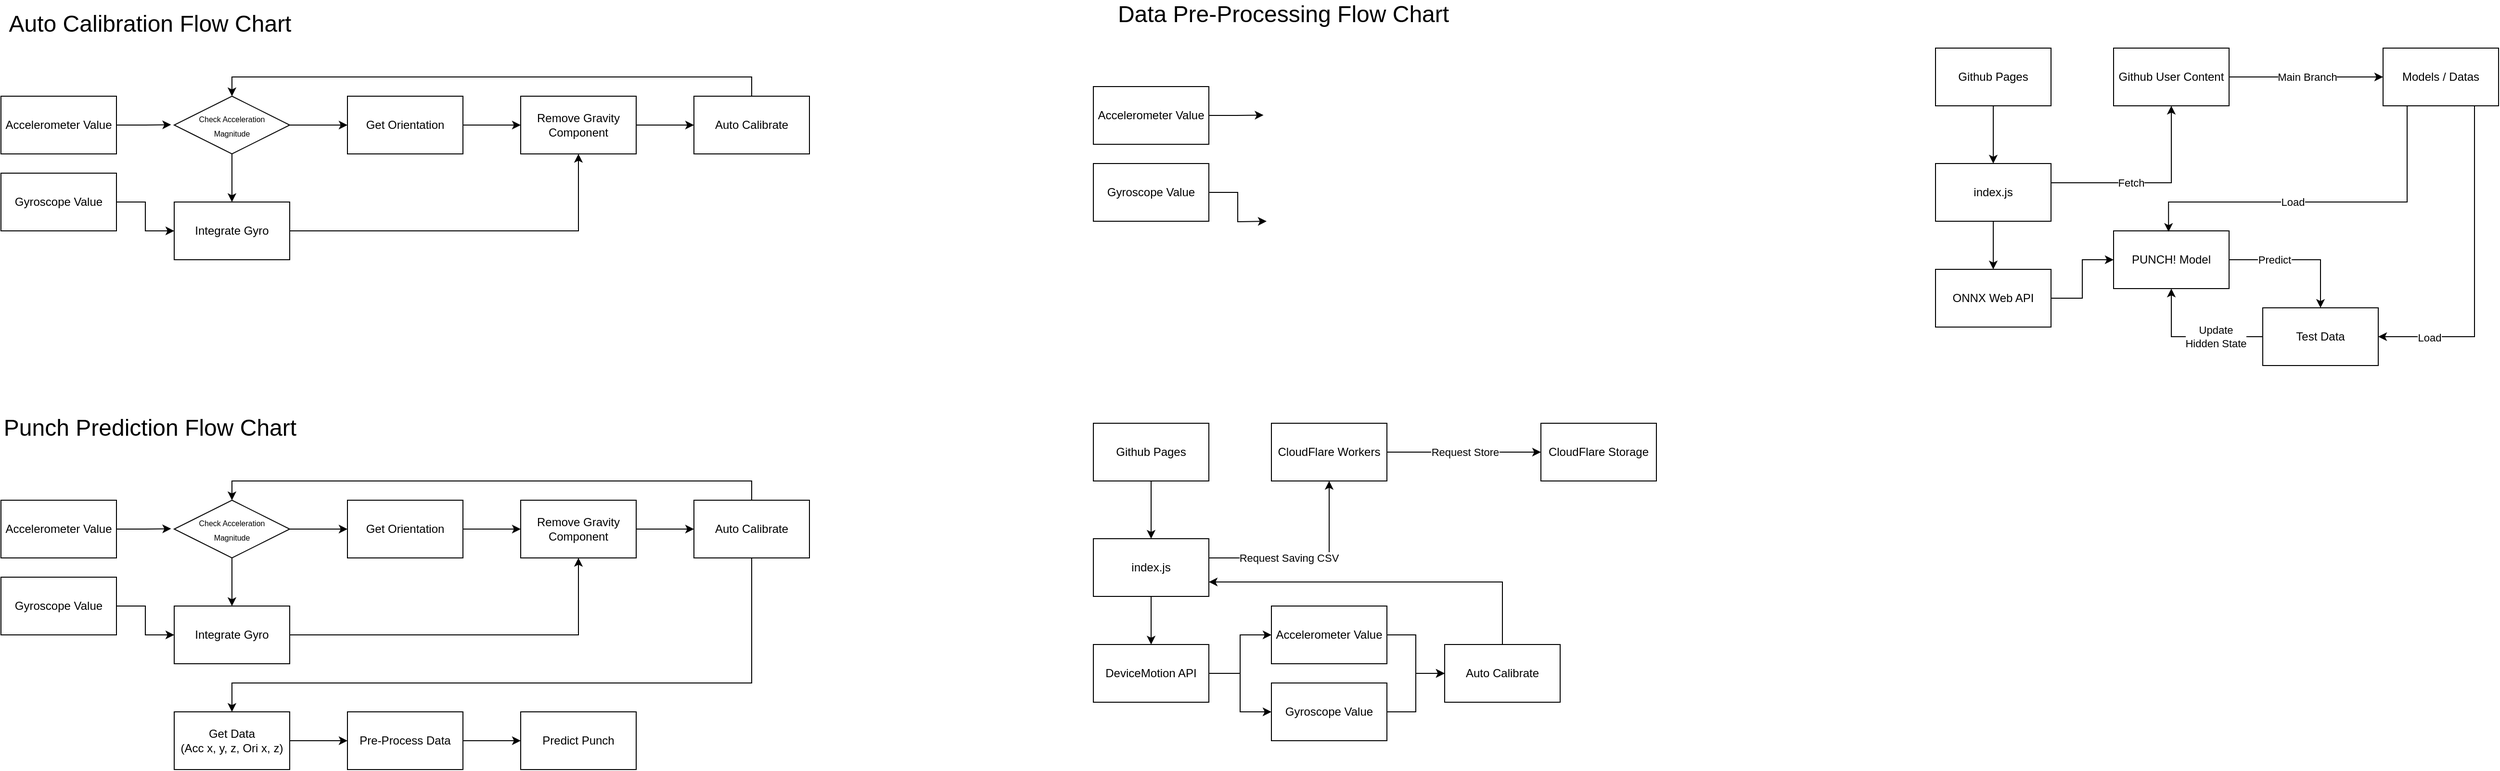 <mxfile version="28.0.5">
  <diagram name="Page-1" id="4Ya3CVwk4Xb4hQ0CewIx">
    <mxGraphModel dx="1420" dy="945" grid="1" gridSize="10" guides="1" tooltips="1" connect="1" arrows="1" fold="1" page="1" pageScale="1" pageWidth="850" pageHeight="1100" math="0" shadow="0">
      <root>
        <mxCell id="0" />
        <mxCell id="1" parent="0" />
        <mxCell id="fEb0nm3sv9qReL1rJcZl-20" value="Accelerometer Value" style="rounded=0;whiteSpace=wrap;html=1;" parent="1" vertex="1">
          <mxGeometry x="140" y="720" width="120" height="60" as="geometry" />
        </mxCell>
        <mxCell id="fEb0nm3sv9qReL1rJcZl-21" style="edgeStyle=orthogonalEdgeStyle;rounded=0;orthogonalLoop=1;jettySize=auto;html=1;entryX=0;entryY=0.5;entryDx=0;entryDy=0;" parent="1" source="fEb0nm3sv9qReL1rJcZl-22" target="fEb0nm3sv9qReL1rJcZl-26" edge="1">
          <mxGeometry relative="1" as="geometry" />
        </mxCell>
        <mxCell id="fEb0nm3sv9qReL1rJcZl-22" value="Gyroscope Value" style="rounded=0;whiteSpace=wrap;html=1;" parent="1" vertex="1">
          <mxGeometry x="140" y="800" width="120" height="60" as="geometry" />
        </mxCell>
        <mxCell id="fEb0nm3sv9qReL1rJcZl-23" style="edgeStyle=orthogonalEdgeStyle;rounded=0;orthogonalLoop=1;jettySize=auto;html=1;entryX=0;entryY=0.5;entryDx=0;entryDy=0;" parent="1" source="fEb0nm3sv9qReL1rJcZl-24" target="fEb0nm3sv9qReL1rJcZl-32" edge="1">
          <mxGeometry relative="1" as="geometry" />
        </mxCell>
        <mxCell id="fEb0nm3sv9qReL1rJcZl-24" value="Get Orientation" style="rounded=0;whiteSpace=wrap;html=1;" parent="1" vertex="1">
          <mxGeometry x="500" y="720" width="120" height="60" as="geometry" />
        </mxCell>
        <mxCell id="fEb0nm3sv9qReL1rJcZl-25" style="edgeStyle=orthogonalEdgeStyle;rounded=0;orthogonalLoop=1;jettySize=auto;html=1;entryX=0.5;entryY=1;entryDx=0;entryDy=0;" parent="1" source="fEb0nm3sv9qReL1rJcZl-26" target="fEb0nm3sv9qReL1rJcZl-32" edge="1">
          <mxGeometry relative="1" as="geometry" />
        </mxCell>
        <mxCell id="fEb0nm3sv9qReL1rJcZl-26" value="Integrate Gyro" style="rounded=0;whiteSpace=wrap;html=1;" parent="1" vertex="1">
          <mxGeometry x="320" y="830" width="120" height="60" as="geometry" />
        </mxCell>
        <mxCell id="fEb0nm3sv9qReL1rJcZl-27" style="edgeStyle=orthogonalEdgeStyle;rounded=0;orthogonalLoop=1;jettySize=auto;html=1;entryX=0;entryY=0.5;entryDx=0;entryDy=0;" parent="1" source="fEb0nm3sv9qReL1rJcZl-29" target="fEb0nm3sv9qReL1rJcZl-24" edge="1">
          <mxGeometry relative="1" as="geometry" />
        </mxCell>
        <mxCell id="fEb0nm3sv9qReL1rJcZl-28" style="edgeStyle=orthogonalEdgeStyle;rounded=0;orthogonalLoop=1;jettySize=auto;html=1;entryX=0.5;entryY=0;entryDx=0;entryDy=0;" parent="1" source="fEb0nm3sv9qReL1rJcZl-29" target="fEb0nm3sv9qReL1rJcZl-26" edge="1">
          <mxGeometry relative="1" as="geometry" />
        </mxCell>
        <mxCell id="fEb0nm3sv9qReL1rJcZl-29" value="&lt;font style=&quot;font-size: 8px;&quot;&gt;Check Acceleration&lt;/font&gt;&lt;div&gt;&lt;font style=&quot;font-size: 8px;&quot;&gt;Magnitude&lt;/font&gt;&lt;/div&gt;" style="rhombus;whiteSpace=wrap;html=1;" parent="1" vertex="1">
          <mxGeometry x="320" y="720" width="120" height="60" as="geometry" />
        </mxCell>
        <mxCell id="fEb0nm3sv9qReL1rJcZl-30" style="edgeStyle=orthogonalEdgeStyle;rounded=0;orthogonalLoop=1;jettySize=auto;html=1;entryX=-0.027;entryY=0.494;entryDx=0;entryDy=0;entryPerimeter=0;" parent="1" source="fEb0nm3sv9qReL1rJcZl-20" target="fEb0nm3sv9qReL1rJcZl-29" edge="1">
          <mxGeometry relative="1" as="geometry" />
        </mxCell>
        <mxCell id="fEb0nm3sv9qReL1rJcZl-31" style="edgeStyle=orthogonalEdgeStyle;rounded=0;orthogonalLoop=1;jettySize=auto;html=1;entryX=0;entryY=0.5;entryDx=0;entryDy=0;" parent="1" source="fEb0nm3sv9qReL1rJcZl-32" target="fEb0nm3sv9qReL1rJcZl-34" edge="1">
          <mxGeometry relative="1" as="geometry" />
        </mxCell>
        <mxCell id="fEb0nm3sv9qReL1rJcZl-32" value="Remove Gravity&lt;div&gt;Component&lt;/div&gt;" style="rounded=0;whiteSpace=wrap;html=1;" parent="1" vertex="1">
          <mxGeometry x="680" y="720" width="120" height="60" as="geometry" />
        </mxCell>
        <mxCell id="fEb0nm3sv9qReL1rJcZl-33" style="edgeStyle=orthogonalEdgeStyle;rounded=0;orthogonalLoop=1;jettySize=auto;html=1;entryX=0.5;entryY=0;entryDx=0;entryDy=0;" parent="1" source="fEb0nm3sv9qReL1rJcZl-34" target="fEb0nm3sv9qReL1rJcZl-29" edge="1">
          <mxGeometry relative="1" as="geometry">
            <Array as="points">
              <mxPoint x="920" y="700" />
              <mxPoint x="380" y="700" />
            </Array>
          </mxGeometry>
        </mxCell>
        <mxCell id="fEb0nm3sv9qReL1rJcZl-38" style="edgeStyle=orthogonalEdgeStyle;rounded=0;orthogonalLoop=1;jettySize=auto;html=1;entryX=0.5;entryY=0;entryDx=0;entryDy=0;" parent="1" source="fEb0nm3sv9qReL1rJcZl-34" target="fEb0nm3sv9qReL1rJcZl-37" edge="1">
          <mxGeometry relative="1" as="geometry">
            <Array as="points">
              <mxPoint x="920" y="910" />
              <mxPoint x="380" y="910" />
            </Array>
          </mxGeometry>
        </mxCell>
        <mxCell id="fEb0nm3sv9qReL1rJcZl-34" value="Auto Calibrate" style="rounded=0;whiteSpace=wrap;html=1;" parent="1" vertex="1">
          <mxGeometry x="860" y="720" width="120" height="60" as="geometry" />
        </mxCell>
        <mxCell id="fEb0nm3sv9qReL1rJcZl-35" value="&lt;font style=&quot;font-size: 24px;&quot;&gt;Auto Calibration Flow Chart&lt;/font&gt;" style="text;html=1;align=center;verticalAlign=middle;whiteSpace=wrap;rounded=0;" parent="1" vertex="1">
          <mxGeometry x="140" y="210" width="310" height="30" as="geometry" />
        </mxCell>
        <mxCell id="fEb0nm3sv9qReL1rJcZl-36" value="&lt;span style=&quot;font-size: 24px;&quot;&gt;Punch Prediction Flow Chart&lt;/span&gt;" style="text;html=1;align=center;verticalAlign=middle;whiteSpace=wrap;rounded=0;" parent="1" vertex="1">
          <mxGeometry x="140" y="630" width="310" height="30" as="geometry" />
        </mxCell>
        <mxCell id="fEb0nm3sv9qReL1rJcZl-42" style="edgeStyle=orthogonalEdgeStyle;rounded=0;orthogonalLoop=1;jettySize=auto;html=1;" parent="1" source="fEb0nm3sv9qReL1rJcZl-37" target="fEb0nm3sv9qReL1rJcZl-39" edge="1">
          <mxGeometry relative="1" as="geometry" />
        </mxCell>
        <mxCell id="fEb0nm3sv9qReL1rJcZl-37" value="Get Data&lt;div&gt;(Acc x, y, z, Ori x, z)&lt;/div&gt;" style="rounded=0;whiteSpace=wrap;html=1;" parent="1" vertex="1">
          <mxGeometry x="320" y="940" width="120" height="60" as="geometry" />
        </mxCell>
        <mxCell id="fEb0nm3sv9qReL1rJcZl-44" style="edgeStyle=orthogonalEdgeStyle;rounded=0;orthogonalLoop=1;jettySize=auto;html=1;entryX=0;entryY=0.5;entryDx=0;entryDy=0;" parent="1" source="fEb0nm3sv9qReL1rJcZl-39" target="fEb0nm3sv9qReL1rJcZl-43" edge="1">
          <mxGeometry relative="1" as="geometry" />
        </mxCell>
        <mxCell id="fEb0nm3sv9qReL1rJcZl-39" value="Pre-Process Data" style="rounded=0;whiteSpace=wrap;html=1;" parent="1" vertex="1">
          <mxGeometry x="500" y="940" width="120" height="60" as="geometry" />
        </mxCell>
        <mxCell id="fEb0nm3sv9qReL1rJcZl-43" value="Predict Punch" style="rounded=0;whiteSpace=wrap;html=1;" parent="1" vertex="1">
          <mxGeometry x="680" y="940" width="120" height="60" as="geometry" />
        </mxCell>
        <mxCell id="fEb0nm3sv9qReL1rJcZl-45" value="Accelerometer Value" style="rounded=0;whiteSpace=wrap;html=1;" parent="1" vertex="1">
          <mxGeometry x="1275" y="290" width="120" height="60" as="geometry" />
        </mxCell>
        <mxCell id="fEb0nm3sv9qReL1rJcZl-46" style="edgeStyle=orthogonalEdgeStyle;rounded=0;orthogonalLoop=1;jettySize=auto;html=1;entryX=0;entryY=0.5;entryDx=0;entryDy=0;" parent="1" source="fEb0nm3sv9qReL1rJcZl-47" edge="1">
          <mxGeometry relative="1" as="geometry">
            <mxPoint x="1455" y="430" as="targetPoint" />
          </mxGeometry>
        </mxCell>
        <mxCell id="fEb0nm3sv9qReL1rJcZl-47" value="Gyroscope Value" style="rounded=0;whiteSpace=wrap;html=1;" parent="1" vertex="1">
          <mxGeometry x="1275" y="370" width="120" height="60" as="geometry" />
        </mxCell>
        <mxCell id="fEb0nm3sv9qReL1rJcZl-55" style="edgeStyle=orthogonalEdgeStyle;rounded=0;orthogonalLoop=1;jettySize=auto;html=1;entryX=-0.027;entryY=0.494;entryDx=0;entryDy=0;entryPerimeter=0;" parent="1" source="fEb0nm3sv9qReL1rJcZl-45" edge="1">
          <mxGeometry relative="1" as="geometry">
            <mxPoint x="1451.76" y="319.64" as="targetPoint" />
          </mxGeometry>
        </mxCell>
        <mxCell id="fEb0nm3sv9qReL1rJcZl-60" value="&lt;span style=&quot;font-size: 24px;&quot;&gt;Data Pre-Processing Flow Chart&lt;/span&gt;" style="text;html=1;align=center;verticalAlign=middle;whiteSpace=wrap;rounded=0;" parent="1" vertex="1">
          <mxGeometry x="1275" y="200" width="395" height="30" as="geometry" />
        </mxCell>
        <mxCell id="rtPLiMv88AhQwTLs8oYb-1" value="" style="group" vertex="1" connectable="0" parent="1">
          <mxGeometry x="140" y="280" width="840" height="190" as="geometry" />
        </mxCell>
        <mxCell id="fEb0nm3sv9qReL1rJcZl-1" value="Accelerometer Value" style="rounded=0;whiteSpace=wrap;html=1;" parent="rtPLiMv88AhQwTLs8oYb-1" vertex="1">
          <mxGeometry y="20" width="120" height="60" as="geometry" />
        </mxCell>
        <mxCell id="fEb0nm3sv9qReL1rJcZl-14" style="edgeStyle=orthogonalEdgeStyle;rounded=0;orthogonalLoop=1;jettySize=auto;html=1;entryX=0;entryY=0.5;entryDx=0;entryDy=0;" parent="rtPLiMv88AhQwTLs8oYb-1" source="fEb0nm3sv9qReL1rJcZl-2" target="fEb0nm3sv9qReL1rJcZl-4" edge="1">
          <mxGeometry relative="1" as="geometry" />
        </mxCell>
        <mxCell id="fEb0nm3sv9qReL1rJcZl-2" value="Gyroscope Value" style="rounded=0;whiteSpace=wrap;html=1;" parent="rtPLiMv88AhQwTLs8oYb-1" vertex="1">
          <mxGeometry y="100" width="120" height="60" as="geometry" />
        </mxCell>
        <mxCell id="fEb0nm3sv9qReL1rJcZl-11" style="edgeStyle=orthogonalEdgeStyle;rounded=0;orthogonalLoop=1;jettySize=auto;html=1;entryX=0;entryY=0.5;entryDx=0;entryDy=0;" parent="rtPLiMv88AhQwTLs8oYb-1" source="fEb0nm3sv9qReL1rJcZl-3" target="fEb0nm3sv9qReL1rJcZl-10" edge="1">
          <mxGeometry relative="1" as="geometry" />
        </mxCell>
        <mxCell id="fEb0nm3sv9qReL1rJcZl-3" value="Get Orientation" style="rounded=0;whiteSpace=wrap;html=1;" parent="rtPLiMv88AhQwTLs8oYb-1" vertex="1">
          <mxGeometry x="360" y="20" width="120" height="60" as="geometry" />
        </mxCell>
        <mxCell id="fEb0nm3sv9qReL1rJcZl-19" style="edgeStyle=orthogonalEdgeStyle;rounded=0;orthogonalLoop=1;jettySize=auto;html=1;entryX=0.5;entryY=1;entryDx=0;entryDy=0;" parent="rtPLiMv88AhQwTLs8oYb-1" source="fEb0nm3sv9qReL1rJcZl-4" target="fEb0nm3sv9qReL1rJcZl-10" edge="1">
          <mxGeometry relative="1" as="geometry" />
        </mxCell>
        <mxCell id="fEb0nm3sv9qReL1rJcZl-4" value="Integrate Gyro" style="rounded=0;whiteSpace=wrap;html=1;" parent="rtPLiMv88AhQwTLs8oYb-1" vertex="1">
          <mxGeometry x="180" y="130" width="120" height="60" as="geometry" />
        </mxCell>
        <mxCell id="fEb0nm3sv9qReL1rJcZl-9" style="edgeStyle=orthogonalEdgeStyle;rounded=0;orthogonalLoop=1;jettySize=auto;html=1;entryX=0;entryY=0.5;entryDx=0;entryDy=0;" parent="rtPLiMv88AhQwTLs8oYb-1" source="fEb0nm3sv9qReL1rJcZl-6" target="fEb0nm3sv9qReL1rJcZl-3" edge="1">
          <mxGeometry relative="1" as="geometry" />
        </mxCell>
        <mxCell id="fEb0nm3sv9qReL1rJcZl-12" style="edgeStyle=orthogonalEdgeStyle;rounded=0;orthogonalLoop=1;jettySize=auto;html=1;entryX=0.5;entryY=0;entryDx=0;entryDy=0;" parent="rtPLiMv88AhQwTLs8oYb-1" source="fEb0nm3sv9qReL1rJcZl-6" target="fEb0nm3sv9qReL1rJcZl-4" edge="1">
          <mxGeometry relative="1" as="geometry" />
        </mxCell>
        <mxCell id="fEb0nm3sv9qReL1rJcZl-6" value="&lt;font style=&quot;font-size: 8px;&quot;&gt;Check Acceleration&lt;/font&gt;&lt;div&gt;&lt;font style=&quot;font-size: 8px;&quot;&gt;Magnitude&lt;/font&gt;&lt;/div&gt;" style="rhombus;whiteSpace=wrap;html=1;" parent="rtPLiMv88AhQwTLs8oYb-1" vertex="1">
          <mxGeometry x="180" y="20" width="120" height="60" as="geometry" />
        </mxCell>
        <mxCell id="fEb0nm3sv9qReL1rJcZl-8" style="edgeStyle=orthogonalEdgeStyle;rounded=0;orthogonalLoop=1;jettySize=auto;html=1;entryX=-0.027;entryY=0.494;entryDx=0;entryDy=0;entryPerimeter=0;" parent="rtPLiMv88AhQwTLs8oYb-1" source="fEb0nm3sv9qReL1rJcZl-1" target="fEb0nm3sv9qReL1rJcZl-6" edge="1">
          <mxGeometry relative="1" as="geometry" />
        </mxCell>
        <mxCell id="fEb0nm3sv9qReL1rJcZl-16" style="edgeStyle=orthogonalEdgeStyle;rounded=0;orthogonalLoop=1;jettySize=auto;html=1;entryX=0;entryY=0.5;entryDx=0;entryDy=0;" parent="rtPLiMv88AhQwTLs8oYb-1" source="fEb0nm3sv9qReL1rJcZl-10" target="fEb0nm3sv9qReL1rJcZl-15" edge="1">
          <mxGeometry relative="1" as="geometry" />
        </mxCell>
        <mxCell id="fEb0nm3sv9qReL1rJcZl-10" value="Remove Gravity&lt;div&gt;Component&lt;/div&gt;" style="rounded=0;whiteSpace=wrap;html=1;" parent="rtPLiMv88AhQwTLs8oYb-1" vertex="1">
          <mxGeometry x="540" y="20" width="120" height="60" as="geometry" />
        </mxCell>
        <mxCell id="fEb0nm3sv9qReL1rJcZl-18" style="edgeStyle=orthogonalEdgeStyle;rounded=0;orthogonalLoop=1;jettySize=auto;html=1;entryX=0.5;entryY=0;entryDx=0;entryDy=0;" parent="rtPLiMv88AhQwTLs8oYb-1" source="fEb0nm3sv9qReL1rJcZl-15" target="fEb0nm3sv9qReL1rJcZl-6" edge="1">
          <mxGeometry relative="1" as="geometry">
            <Array as="points">
              <mxPoint x="780" />
              <mxPoint x="240" />
            </Array>
          </mxGeometry>
        </mxCell>
        <mxCell id="fEb0nm3sv9qReL1rJcZl-15" value="Auto Calibrate" style="rounded=0;whiteSpace=wrap;html=1;" parent="rtPLiMv88AhQwTLs8oYb-1" vertex="1">
          <mxGeometry x="720" y="20" width="120" height="60" as="geometry" />
        </mxCell>
        <mxCell id="rtPLiMv88AhQwTLs8oYb-23" value="" style="group" vertex="1" connectable="0" parent="1">
          <mxGeometry x="1275" y="640" width="585" height="330" as="geometry" />
        </mxCell>
        <mxCell id="rtPLiMv88AhQwTLs8oYb-8" style="edgeStyle=orthogonalEdgeStyle;rounded=0;orthogonalLoop=1;jettySize=auto;html=1;entryX=0.5;entryY=0;entryDx=0;entryDy=0;" edge="1" parent="rtPLiMv88AhQwTLs8oYb-23" source="rtPLiMv88AhQwTLs8oYb-2" target="rtPLiMv88AhQwTLs8oYb-7">
          <mxGeometry relative="1" as="geometry">
            <mxPoint x="60" y="110" as="targetPoint" />
          </mxGeometry>
        </mxCell>
        <mxCell id="rtPLiMv88AhQwTLs8oYb-2" value="Github Pages" style="rounded=0;whiteSpace=wrap;html=1;" vertex="1" parent="rtPLiMv88AhQwTLs8oYb-23">
          <mxGeometry width="120" height="60" as="geometry" />
        </mxCell>
        <mxCell id="rtPLiMv88AhQwTLs8oYb-6" style="edgeStyle=orthogonalEdgeStyle;rounded=0;orthogonalLoop=1;jettySize=auto;html=1;entryX=0;entryY=0.5;entryDx=0;entryDy=0;" edge="1" parent="rtPLiMv88AhQwTLs8oYb-23" source="rtPLiMv88AhQwTLs8oYb-3" target="rtPLiMv88AhQwTLs8oYb-4">
          <mxGeometry relative="1" as="geometry" />
        </mxCell>
        <mxCell id="rtPLiMv88AhQwTLs8oYb-10" value="Request Store" style="edgeLabel;html=1;align=center;verticalAlign=middle;resizable=0;points=[];" vertex="1" connectable="0" parent="rtPLiMv88AhQwTLs8oYb-6">
          <mxGeometry x="0.013" relative="1" as="geometry">
            <mxPoint as="offset" />
          </mxGeometry>
        </mxCell>
        <mxCell id="rtPLiMv88AhQwTLs8oYb-3" value="CloudFlare Workers" style="rounded=0;whiteSpace=wrap;html=1;" vertex="1" parent="rtPLiMv88AhQwTLs8oYb-23">
          <mxGeometry x="185" width="120" height="60" as="geometry" />
        </mxCell>
        <mxCell id="rtPLiMv88AhQwTLs8oYb-4" value="CloudFlare Storage" style="rounded=0;whiteSpace=wrap;html=1;" vertex="1" parent="rtPLiMv88AhQwTLs8oYb-23">
          <mxGeometry x="465" width="120" height="60" as="geometry" />
        </mxCell>
        <mxCell id="rtPLiMv88AhQwTLs8oYb-12" style="edgeStyle=orthogonalEdgeStyle;rounded=0;orthogonalLoop=1;jettySize=auto;html=1;entryX=0.5;entryY=0;entryDx=0;entryDy=0;" edge="1" parent="rtPLiMv88AhQwTLs8oYb-23" source="rtPLiMv88AhQwTLs8oYb-7" target="rtPLiMv88AhQwTLs8oYb-11">
          <mxGeometry relative="1" as="geometry" />
        </mxCell>
        <mxCell id="rtPLiMv88AhQwTLs8oYb-21" style="edgeStyle=orthogonalEdgeStyle;rounded=0;orthogonalLoop=1;jettySize=auto;html=1;entryX=0.5;entryY=1;entryDx=0;entryDy=0;" edge="1" parent="rtPLiMv88AhQwTLs8oYb-23" source="rtPLiMv88AhQwTLs8oYb-7" target="rtPLiMv88AhQwTLs8oYb-3">
          <mxGeometry relative="1" as="geometry">
            <Array as="points">
              <mxPoint x="245" y="140" />
            </Array>
          </mxGeometry>
        </mxCell>
        <mxCell id="rtPLiMv88AhQwTLs8oYb-22" value="Request Saving CSV" style="edgeLabel;html=1;align=center;verticalAlign=middle;resizable=0;points=[];" vertex="1" connectable="0" parent="rtPLiMv88AhQwTLs8oYb-21">
          <mxGeometry x="-0.195" relative="1" as="geometry">
            <mxPoint as="offset" />
          </mxGeometry>
        </mxCell>
        <mxCell id="rtPLiMv88AhQwTLs8oYb-7" value="index.js" style="rounded=0;whiteSpace=wrap;html=1;" vertex="1" parent="rtPLiMv88AhQwTLs8oYb-23">
          <mxGeometry y="120" width="120" height="60" as="geometry" />
        </mxCell>
        <mxCell id="rtPLiMv88AhQwTLs8oYb-15" style="edgeStyle=orthogonalEdgeStyle;rounded=0;orthogonalLoop=1;jettySize=auto;html=1;entryX=0;entryY=0.5;entryDx=0;entryDy=0;" edge="1" parent="rtPLiMv88AhQwTLs8oYb-23" source="rtPLiMv88AhQwTLs8oYb-11" target="rtPLiMv88AhQwTLs8oYb-13">
          <mxGeometry relative="1" as="geometry" />
        </mxCell>
        <mxCell id="rtPLiMv88AhQwTLs8oYb-16" style="edgeStyle=orthogonalEdgeStyle;rounded=0;orthogonalLoop=1;jettySize=auto;html=1;" edge="1" parent="rtPLiMv88AhQwTLs8oYb-23" source="rtPLiMv88AhQwTLs8oYb-11" target="rtPLiMv88AhQwTLs8oYb-14">
          <mxGeometry relative="1" as="geometry" />
        </mxCell>
        <mxCell id="rtPLiMv88AhQwTLs8oYb-11" value="DeviceMotion API" style="rounded=0;whiteSpace=wrap;html=1;" vertex="1" parent="rtPLiMv88AhQwTLs8oYb-23">
          <mxGeometry y="230" width="120" height="60" as="geometry" />
        </mxCell>
        <mxCell id="rtPLiMv88AhQwTLs8oYb-18" style="edgeStyle=orthogonalEdgeStyle;rounded=0;orthogonalLoop=1;jettySize=auto;html=1;" edge="1" parent="rtPLiMv88AhQwTLs8oYb-23" source="rtPLiMv88AhQwTLs8oYb-13" target="rtPLiMv88AhQwTLs8oYb-17">
          <mxGeometry relative="1" as="geometry" />
        </mxCell>
        <mxCell id="rtPLiMv88AhQwTLs8oYb-13" value="Accelerometer Value" style="rounded=0;whiteSpace=wrap;html=1;" vertex="1" parent="rtPLiMv88AhQwTLs8oYb-23">
          <mxGeometry x="185" y="190" width="120" height="60" as="geometry" />
        </mxCell>
        <mxCell id="rtPLiMv88AhQwTLs8oYb-19" style="edgeStyle=orthogonalEdgeStyle;rounded=0;orthogonalLoop=1;jettySize=auto;html=1;" edge="1" parent="rtPLiMv88AhQwTLs8oYb-23" source="rtPLiMv88AhQwTLs8oYb-14" target="rtPLiMv88AhQwTLs8oYb-17">
          <mxGeometry relative="1" as="geometry" />
        </mxCell>
        <mxCell id="rtPLiMv88AhQwTLs8oYb-14" value="Gyroscope Value" style="rounded=0;whiteSpace=wrap;html=1;" vertex="1" parent="rtPLiMv88AhQwTLs8oYb-23">
          <mxGeometry x="185" y="270" width="120" height="60" as="geometry" />
        </mxCell>
        <mxCell id="rtPLiMv88AhQwTLs8oYb-20" style="edgeStyle=orthogonalEdgeStyle;rounded=0;orthogonalLoop=1;jettySize=auto;html=1;entryX=1;entryY=0.75;entryDx=0;entryDy=0;" edge="1" parent="rtPLiMv88AhQwTLs8oYb-23" source="rtPLiMv88AhQwTLs8oYb-17" target="rtPLiMv88AhQwTLs8oYb-7">
          <mxGeometry relative="1" as="geometry">
            <Array as="points">
              <mxPoint x="425" y="165" />
            </Array>
          </mxGeometry>
        </mxCell>
        <mxCell id="rtPLiMv88AhQwTLs8oYb-17" value="Auto Calibrate" style="rounded=0;whiteSpace=wrap;html=1;" vertex="1" parent="rtPLiMv88AhQwTLs8oYb-23">
          <mxGeometry x="365" y="230" width="120" height="60" as="geometry" />
        </mxCell>
        <mxCell id="rtPLiMv88AhQwTLs8oYb-24" value="" style="group" vertex="1" connectable="0" parent="1">
          <mxGeometry x="2150" y="250" width="585" height="330" as="geometry" />
        </mxCell>
        <mxCell id="rtPLiMv88AhQwTLs8oYb-25" style="edgeStyle=orthogonalEdgeStyle;rounded=0;orthogonalLoop=1;jettySize=auto;html=1;entryX=0.5;entryY=0;entryDx=0;entryDy=0;" edge="1" parent="rtPLiMv88AhQwTLs8oYb-24" source="rtPLiMv88AhQwTLs8oYb-26" target="rtPLiMv88AhQwTLs8oYb-34">
          <mxGeometry relative="1" as="geometry">
            <mxPoint x="60" y="110" as="targetPoint" />
          </mxGeometry>
        </mxCell>
        <mxCell id="rtPLiMv88AhQwTLs8oYb-26" value="Github Pages" style="rounded=0;whiteSpace=wrap;html=1;" vertex="1" parent="rtPLiMv88AhQwTLs8oYb-24">
          <mxGeometry width="120" height="60" as="geometry" />
        </mxCell>
        <mxCell id="rtPLiMv88AhQwTLs8oYb-27" style="edgeStyle=orthogonalEdgeStyle;rounded=0;orthogonalLoop=1;jettySize=auto;html=1;entryX=0;entryY=0.5;entryDx=0;entryDy=0;" edge="1" parent="rtPLiMv88AhQwTLs8oYb-24" source="rtPLiMv88AhQwTLs8oYb-29" target="rtPLiMv88AhQwTLs8oYb-30">
          <mxGeometry relative="1" as="geometry" />
        </mxCell>
        <mxCell id="rtPLiMv88AhQwTLs8oYb-28" value="Main Branch" style="edgeLabel;html=1;align=center;verticalAlign=middle;resizable=0;points=[];" vertex="1" connectable="0" parent="rtPLiMv88AhQwTLs8oYb-27">
          <mxGeometry x="0.013" relative="1" as="geometry">
            <mxPoint as="offset" />
          </mxGeometry>
        </mxCell>
        <mxCell id="rtPLiMv88AhQwTLs8oYb-29" value="Github User Content" style="rounded=0;whiteSpace=wrap;html=1;" vertex="1" parent="rtPLiMv88AhQwTLs8oYb-24">
          <mxGeometry x="185" width="120" height="60" as="geometry" />
        </mxCell>
        <mxCell id="rtPLiMv88AhQwTLs8oYb-58" style="edgeStyle=orthogonalEdgeStyle;rounded=0;orthogonalLoop=1;jettySize=auto;html=1;entryX=1;entryY=0.5;entryDx=0;entryDy=0;" edge="1" parent="rtPLiMv88AhQwTLs8oYb-24" source="rtPLiMv88AhQwTLs8oYb-30" target="rtPLiMv88AhQwTLs8oYb-41">
          <mxGeometry relative="1" as="geometry">
            <Array as="points">
              <mxPoint x="560" y="300" />
            </Array>
          </mxGeometry>
        </mxCell>
        <mxCell id="rtPLiMv88AhQwTLs8oYb-60" value="Load" style="edgeLabel;html=1;align=center;verticalAlign=middle;resizable=0;points=[];" vertex="1" connectable="0" parent="rtPLiMv88AhQwTLs8oYb-58">
          <mxGeometry x="0.687" y="1" relative="1" as="geometry">
            <mxPoint as="offset" />
          </mxGeometry>
        </mxCell>
        <mxCell id="rtPLiMv88AhQwTLs8oYb-30" value="Models / Datas" style="rounded=0;whiteSpace=wrap;html=1;" vertex="1" parent="rtPLiMv88AhQwTLs8oYb-24">
          <mxGeometry x="465" width="120" height="60" as="geometry" />
        </mxCell>
        <mxCell id="rtPLiMv88AhQwTLs8oYb-31" style="edgeStyle=orthogonalEdgeStyle;rounded=0;orthogonalLoop=1;jettySize=auto;html=1;entryX=0.5;entryY=0;entryDx=0;entryDy=0;" edge="1" parent="rtPLiMv88AhQwTLs8oYb-24" source="rtPLiMv88AhQwTLs8oYb-34" target="rtPLiMv88AhQwTLs8oYb-37">
          <mxGeometry relative="1" as="geometry" />
        </mxCell>
        <mxCell id="rtPLiMv88AhQwTLs8oYb-32" style="edgeStyle=orthogonalEdgeStyle;rounded=0;orthogonalLoop=1;jettySize=auto;html=1;entryX=0.5;entryY=1;entryDx=0;entryDy=0;" edge="1" parent="rtPLiMv88AhQwTLs8oYb-24" source="rtPLiMv88AhQwTLs8oYb-34" target="rtPLiMv88AhQwTLs8oYb-29">
          <mxGeometry relative="1" as="geometry">
            <Array as="points">
              <mxPoint x="245" y="140" />
            </Array>
          </mxGeometry>
        </mxCell>
        <mxCell id="rtPLiMv88AhQwTLs8oYb-33" value="Fetch" style="edgeLabel;html=1;align=center;verticalAlign=middle;resizable=0;points=[];" vertex="1" connectable="0" parent="rtPLiMv88AhQwTLs8oYb-32">
          <mxGeometry x="-0.195" relative="1" as="geometry">
            <mxPoint as="offset" />
          </mxGeometry>
        </mxCell>
        <mxCell id="rtPLiMv88AhQwTLs8oYb-34" value="index.js" style="rounded=0;whiteSpace=wrap;html=1;" vertex="1" parent="rtPLiMv88AhQwTLs8oYb-24">
          <mxGeometry y="120" width="120" height="60" as="geometry" />
        </mxCell>
        <mxCell id="rtPLiMv88AhQwTLs8oYb-35" style="edgeStyle=orthogonalEdgeStyle;rounded=0;orthogonalLoop=1;jettySize=auto;html=1;entryX=0;entryY=0.5;entryDx=0;entryDy=0;" edge="1" parent="rtPLiMv88AhQwTLs8oYb-24" source="rtPLiMv88AhQwTLs8oYb-37" target="rtPLiMv88AhQwTLs8oYb-39">
          <mxGeometry relative="1" as="geometry" />
        </mxCell>
        <mxCell id="rtPLiMv88AhQwTLs8oYb-37" value="ONNX Web API" style="rounded=0;whiteSpace=wrap;html=1;" vertex="1" parent="rtPLiMv88AhQwTLs8oYb-24">
          <mxGeometry y="230" width="120" height="60" as="geometry" />
        </mxCell>
        <mxCell id="rtPLiMv88AhQwTLs8oYb-54" style="edgeStyle=orthogonalEdgeStyle;rounded=0;orthogonalLoop=1;jettySize=auto;html=1;entryX=0.5;entryY=0;entryDx=0;entryDy=0;" edge="1" parent="rtPLiMv88AhQwTLs8oYb-24" source="rtPLiMv88AhQwTLs8oYb-39" target="rtPLiMv88AhQwTLs8oYb-41">
          <mxGeometry relative="1" as="geometry" />
        </mxCell>
        <mxCell id="rtPLiMv88AhQwTLs8oYb-57" value="Predict" style="edgeLabel;html=1;align=center;verticalAlign=middle;resizable=0;points=[];" vertex="1" connectable="0" parent="rtPLiMv88AhQwTLs8oYb-54">
          <mxGeometry x="-0.349" relative="1" as="geometry">
            <mxPoint as="offset" />
          </mxGeometry>
        </mxCell>
        <mxCell id="rtPLiMv88AhQwTLs8oYb-39" value="PUNCH! Model" style="rounded=0;whiteSpace=wrap;html=1;" vertex="1" parent="rtPLiMv88AhQwTLs8oYb-24">
          <mxGeometry x="185" y="190" width="120" height="60" as="geometry" />
        </mxCell>
        <mxCell id="rtPLiMv88AhQwTLs8oYb-62" style="edgeStyle=orthogonalEdgeStyle;rounded=0;orthogonalLoop=1;jettySize=auto;html=1;entryX=0.5;entryY=1;entryDx=0;entryDy=0;" edge="1" parent="rtPLiMv88AhQwTLs8oYb-24" source="rtPLiMv88AhQwTLs8oYb-41" target="rtPLiMv88AhQwTLs8oYb-39">
          <mxGeometry relative="1" as="geometry" />
        </mxCell>
        <mxCell id="rtPLiMv88AhQwTLs8oYb-63" value="Update&lt;div&gt;Hidden State&lt;/div&gt;" style="edgeLabel;html=1;align=center;verticalAlign=middle;resizable=0;points=[];" vertex="1" connectable="0" parent="rtPLiMv88AhQwTLs8oYb-62">
          <mxGeometry x="-0.325" relative="1" as="geometry">
            <mxPoint as="offset" />
          </mxGeometry>
        </mxCell>
        <mxCell id="rtPLiMv88AhQwTLs8oYb-41" value="Test Data" style="rounded=0;whiteSpace=wrap;html=1;" vertex="1" parent="rtPLiMv88AhQwTLs8oYb-24">
          <mxGeometry x="340" y="270" width="120" height="60" as="geometry" />
        </mxCell>
        <mxCell id="rtPLiMv88AhQwTLs8oYb-47" style="edgeStyle=orthogonalEdgeStyle;rounded=0;orthogonalLoop=1;jettySize=auto;html=1;entryX=0.476;entryY=0.017;entryDx=0;entryDy=0;entryPerimeter=0;" edge="1" parent="rtPLiMv88AhQwTLs8oYb-24" source="rtPLiMv88AhQwTLs8oYb-30" target="rtPLiMv88AhQwTLs8oYb-39">
          <mxGeometry relative="1" as="geometry">
            <Array as="points">
              <mxPoint x="490" y="160" />
              <mxPoint x="242" y="160" />
            </Array>
          </mxGeometry>
        </mxCell>
        <mxCell id="rtPLiMv88AhQwTLs8oYb-61" value="Load" style="edgeLabel;html=1;align=center;verticalAlign=middle;resizable=0;points=[];" vertex="1" connectable="0" parent="rtPLiMv88AhQwTLs8oYb-47">
          <mxGeometry x="0.157" relative="1" as="geometry">
            <mxPoint as="offset" />
          </mxGeometry>
        </mxCell>
      </root>
    </mxGraphModel>
  </diagram>
</mxfile>
